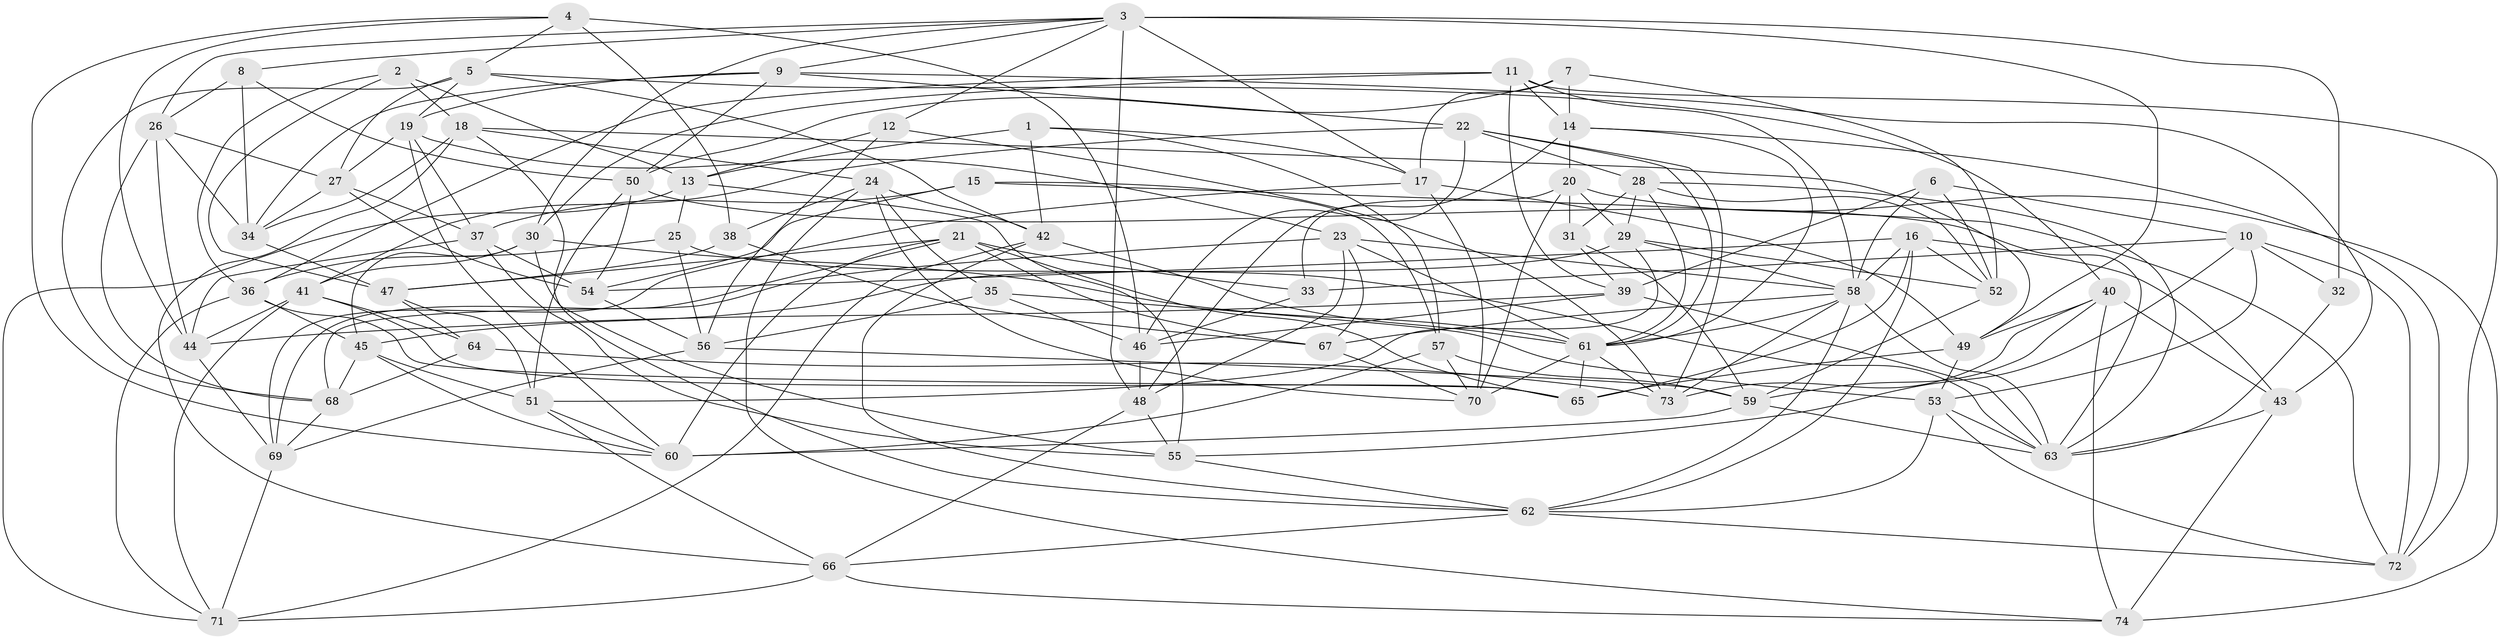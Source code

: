 // original degree distribution, {4: 1.0}
// Generated by graph-tools (version 1.1) at 2025/26/03/09/25 03:26:57]
// undirected, 74 vertices, 214 edges
graph export_dot {
graph [start="1"]
  node [color=gray90,style=filled];
  1;
  2;
  3;
  4;
  5;
  6;
  7;
  8;
  9;
  10;
  11;
  12;
  13;
  14;
  15;
  16;
  17;
  18;
  19;
  20;
  21;
  22;
  23;
  24;
  25;
  26;
  27;
  28;
  29;
  30;
  31;
  32;
  33;
  34;
  35;
  36;
  37;
  38;
  39;
  40;
  41;
  42;
  43;
  44;
  45;
  46;
  47;
  48;
  49;
  50;
  51;
  52;
  53;
  54;
  55;
  56;
  57;
  58;
  59;
  60;
  61;
  62;
  63;
  64;
  65;
  66;
  67;
  68;
  69;
  70;
  71;
  72;
  73;
  74;
  1 -- 13 [weight=1.0];
  1 -- 17 [weight=1.0];
  1 -- 42 [weight=1.0];
  1 -- 57 [weight=1.0];
  2 -- 13 [weight=1.0];
  2 -- 18 [weight=1.0];
  2 -- 36 [weight=1.0];
  2 -- 47 [weight=1.0];
  3 -- 8 [weight=1.0];
  3 -- 9 [weight=1.0];
  3 -- 12 [weight=1.0];
  3 -- 17 [weight=1.0];
  3 -- 26 [weight=1.0];
  3 -- 30 [weight=1.0];
  3 -- 32 [weight=2.0];
  3 -- 48 [weight=1.0];
  3 -- 49 [weight=1.0];
  4 -- 5 [weight=1.0];
  4 -- 38 [weight=2.0];
  4 -- 44 [weight=1.0];
  4 -- 46 [weight=1.0];
  4 -- 60 [weight=1.0];
  5 -- 19 [weight=1.0];
  5 -- 27 [weight=1.0];
  5 -- 40 [weight=1.0];
  5 -- 42 [weight=1.0];
  5 -- 68 [weight=1.0];
  6 -- 10 [weight=1.0];
  6 -- 39 [weight=1.0];
  6 -- 52 [weight=1.0];
  6 -- 58 [weight=1.0];
  7 -- 14 [weight=1.0];
  7 -- 17 [weight=1.0];
  7 -- 50 [weight=1.0];
  7 -- 52 [weight=1.0];
  8 -- 26 [weight=1.0];
  8 -- 34 [weight=1.0];
  8 -- 50 [weight=1.0];
  9 -- 19 [weight=1.0];
  9 -- 22 [weight=1.0];
  9 -- 34 [weight=1.0];
  9 -- 43 [weight=1.0];
  9 -- 50 [weight=1.0];
  10 -- 32 [weight=1.0];
  10 -- 33 [weight=1.0];
  10 -- 53 [weight=1.0];
  10 -- 55 [weight=1.0];
  10 -- 72 [weight=1.0];
  11 -- 14 [weight=1.0];
  11 -- 30 [weight=1.0];
  11 -- 36 [weight=1.0];
  11 -- 39 [weight=1.0];
  11 -- 58 [weight=1.0];
  11 -- 72 [weight=1.0];
  12 -- 13 [weight=1.0];
  12 -- 56 [weight=1.0];
  12 -- 73 [weight=1.0];
  13 -- 25 [weight=1.0];
  13 -- 55 [weight=1.0];
  13 -- 71 [weight=1.0];
  14 -- 20 [weight=1.0];
  14 -- 48 [weight=1.0];
  14 -- 61 [weight=1.0];
  14 -- 72 [weight=1.0];
  15 -- 37 [weight=1.0];
  15 -- 54 [weight=1.0];
  15 -- 57 [weight=1.0];
  15 -- 72 [weight=1.0];
  16 -- 43 [weight=1.0];
  16 -- 52 [weight=1.0];
  16 -- 54 [weight=1.0];
  16 -- 58 [weight=1.0];
  16 -- 62 [weight=1.0];
  16 -- 65 [weight=1.0];
  17 -- 49 [weight=1.0];
  17 -- 69 [weight=1.0];
  17 -- 70 [weight=1.0];
  18 -- 24 [weight=1.0];
  18 -- 34 [weight=1.0];
  18 -- 49 [weight=1.0];
  18 -- 62 [weight=1.0];
  18 -- 66 [weight=1.0];
  19 -- 23 [weight=1.0];
  19 -- 27 [weight=1.0];
  19 -- 37 [weight=1.0];
  19 -- 60 [weight=1.0];
  20 -- 29 [weight=1.0];
  20 -- 31 [weight=1.0];
  20 -- 33 [weight=1.0];
  20 -- 70 [weight=1.0];
  20 -- 74 [weight=1.0];
  21 -- 33 [weight=1.0];
  21 -- 47 [weight=1.0];
  21 -- 60 [weight=1.0];
  21 -- 65 [weight=1.0];
  21 -- 67 [weight=1.0];
  21 -- 69 [weight=1.0];
  22 -- 28 [weight=1.0];
  22 -- 41 [weight=1.0];
  22 -- 46 [weight=1.0];
  22 -- 61 [weight=1.0];
  22 -- 73 [weight=1.0];
  23 -- 48 [weight=1.0];
  23 -- 58 [weight=1.0];
  23 -- 61 [weight=1.0];
  23 -- 67 [weight=1.0];
  23 -- 68 [weight=1.0];
  24 -- 35 [weight=1.0];
  24 -- 38 [weight=1.0];
  24 -- 42 [weight=1.0];
  24 -- 70 [weight=1.0];
  24 -- 74 [weight=1.0];
  25 -- 36 [weight=1.0];
  25 -- 56 [weight=1.0];
  25 -- 63 [weight=1.0];
  26 -- 27 [weight=1.0];
  26 -- 34 [weight=1.0];
  26 -- 44 [weight=1.0];
  26 -- 68 [weight=1.0];
  27 -- 34 [weight=1.0];
  27 -- 37 [weight=1.0];
  27 -- 54 [weight=1.0];
  28 -- 29 [weight=1.0];
  28 -- 31 [weight=1.0];
  28 -- 52 [weight=1.0];
  28 -- 61 [weight=1.0];
  28 -- 63 [weight=1.0];
  29 -- 45 [weight=1.0];
  29 -- 51 [weight=1.0];
  29 -- 52 [weight=1.0];
  29 -- 58 [weight=1.0];
  30 -- 41 [weight=1.0];
  30 -- 45 [weight=1.0];
  30 -- 55 [weight=1.0];
  30 -- 61 [weight=1.0];
  31 -- 39 [weight=1.0];
  31 -- 59 [weight=1.0];
  32 -- 63 [weight=1.0];
  33 -- 46 [weight=1.0];
  34 -- 47 [weight=1.0];
  35 -- 46 [weight=1.0];
  35 -- 53 [weight=1.0];
  35 -- 56 [weight=1.0];
  36 -- 45 [weight=1.0];
  36 -- 65 [weight=1.0];
  36 -- 71 [weight=1.0];
  37 -- 44 [weight=1.0];
  37 -- 54 [weight=1.0];
  37 -- 55 [weight=1.0];
  38 -- 47 [weight=1.0];
  38 -- 67 [weight=2.0];
  39 -- 44 [weight=1.0];
  39 -- 46 [weight=1.0];
  39 -- 63 [weight=1.0];
  40 -- 43 [weight=1.0];
  40 -- 49 [weight=1.0];
  40 -- 59 [weight=1.0];
  40 -- 73 [weight=1.0];
  40 -- 74 [weight=1.0];
  41 -- 44 [weight=1.0];
  41 -- 64 [weight=1.0];
  41 -- 65 [weight=1.0];
  41 -- 71 [weight=1.0];
  42 -- 61 [weight=1.0];
  42 -- 62 [weight=1.0];
  42 -- 71 [weight=1.0];
  43 -- 63 [weight=1.0];
  43 -- 74 [weight=2.0];
  44 -- 69 [weight=1.0];
  45 -- 51 [weight=1.0];
  45 -- 60 [weight=1.0];
  45 -- 68 [weight=1.0];
  46 -- 48 [weight=1.0];
  47 -- 51 [weight=1.0];
  47 -- 64 [weight=1.0];
  48 -- 55 [weight=1.0];
  48 -- 66 [weight=1.0];
  49 -- 53 [weight=1.0];
  49 -- 65 [weight=1.0];
  50 -- 51 [weight=1.0];
  50 -- 54 [weight=1.0];
  50 -- 63 [weight=1.0];
  51 -- 60 [weight=1.0];
  51 -- 66 [weight=1.0];
  52 -- 59 [weight=1.0];
  53 -- 62 [weight=1.0];
  53 -- 63 [weight=1.0];
  53 -- 72 [weight=1.0];
  54 -- 56 [weight=1.0];
  55 -- 62 [weight=1.0];
  56 -- 59 [weight=1.0];
  56 -- 69 [weight=1.0];
  57 -- 59 [weight=2.0];
  57 -- 60 [weight=1.0];
  57 -- 70 [weight=1.0];
  58 -- 61 [weight=1.0];
  58 -- 62 [weight=1.0];
  58 -- 63 [weight=1.0];
  58 -- 67 [weight=1.0];
  58 -- 73 [weight=1.0];
  59 -- 60 [weight=2.0];
  59 -- 63 [weight=2.0];
  61 -- 65 [weight=1.0];
  61 -- 70 [weight=1.0];
  61 -- 73 [weight=1.0];
  62 -- 66 [weight=1.0];
  62 -- 72 [weight=1.0];
  64 -- 68 [weight=1.0];
  64 -- 73 [weight=1.0];
  66 -- 71 [weight=1.0];
  66 -- 74 [weight=1.0];
  67 -- 70 [weight=1.0];
  68 -- 69 [weight=1.0];
  69 -- 71 [weight=1.0];
}
